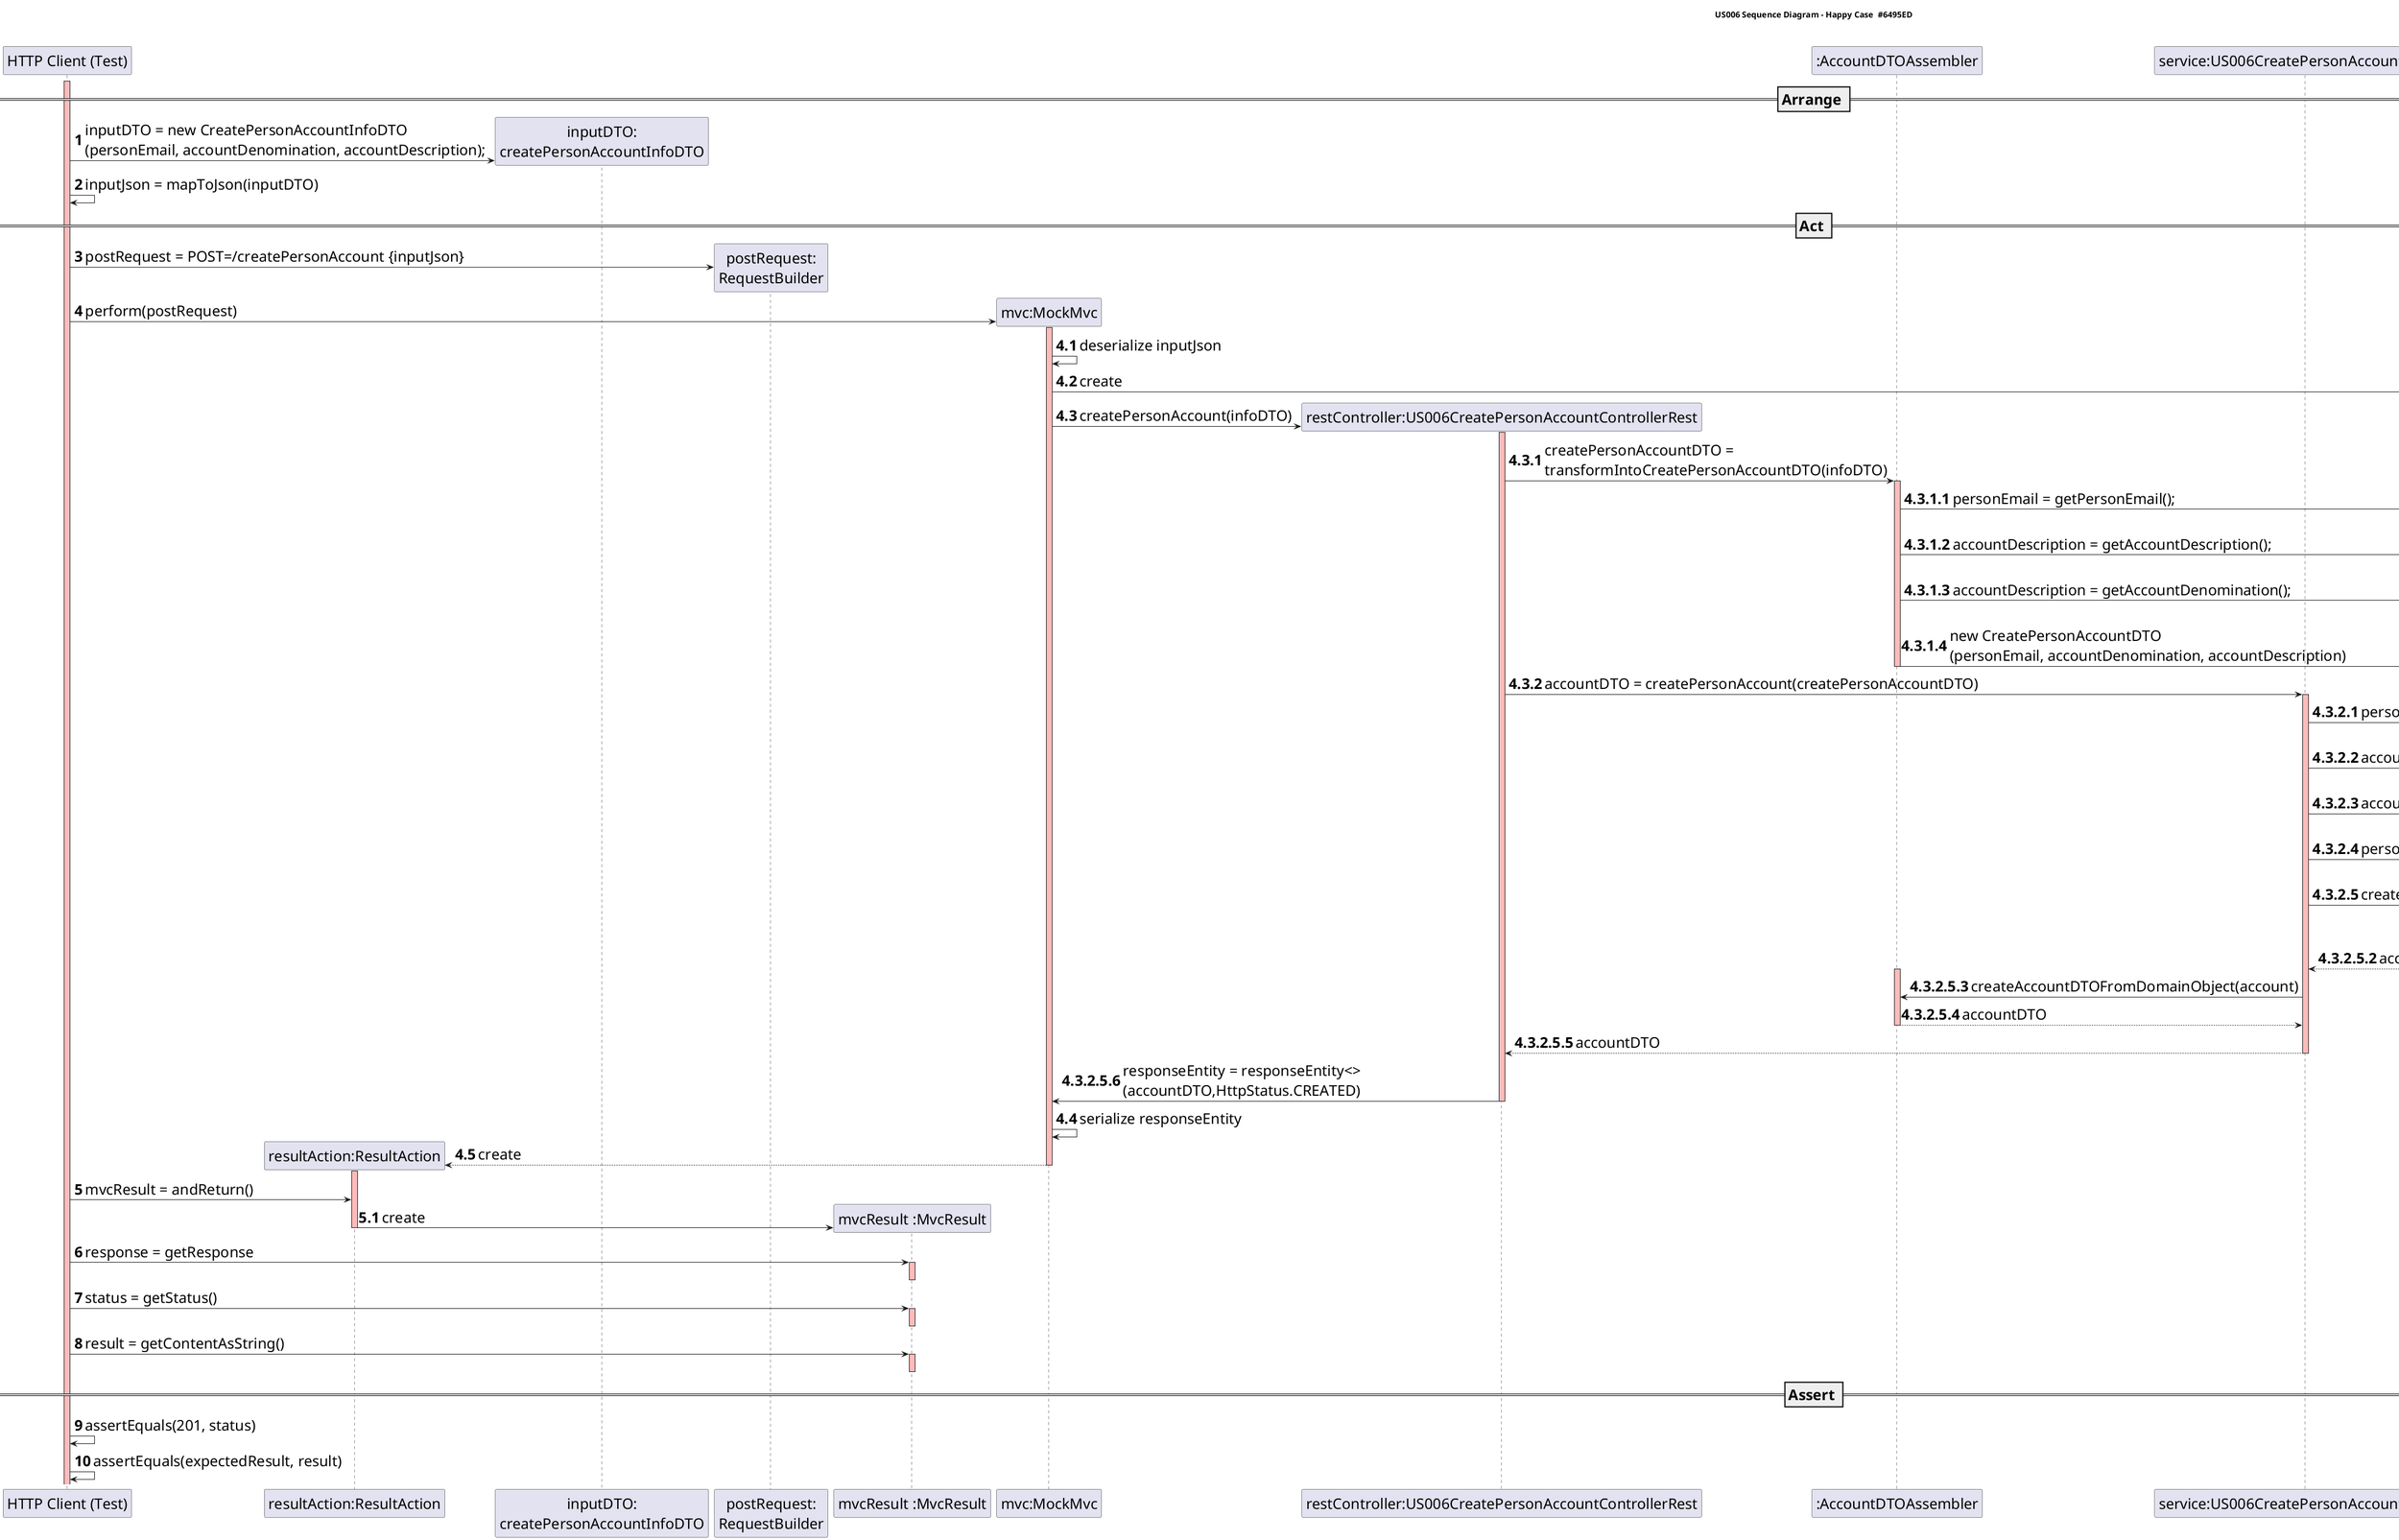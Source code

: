 @startuml
skinparam DefaultFontSize 25

title US006 Sequence Diagram - Happy Case  #6495ED

participant "HTTP Client (Test)"
participant "resultAction:ResultAction"
participant "inputDTO:\ncreatePersonAccountInfoDTO"
participant "postRequest:\nRequestBuilder"
participant "mvcResult :MvcResult"
participant "mvc:MockMvc"
participant "restController:US006CreatePersonAccountControllerRest"
participant ":AccountDTOAssembler"
participant "service:US006CreatePersonAccountService"
participant "infoDTO:CreatePersonAccountInfoDTO"

== Arrange ==
autonumber

create "inputDTO:\ncreatePersonAccountInfoDTO"
activate "HTTP Client (Test)" #FFBBBB
"HTTP Client (Test)" -> "inputDTO:\ncreatePersonAccountInfoDTO": inputDTO = new CreatePersonAccountInfoDTO\n(personEmail, accountDenomination, accountDescription);
"HTTP Client (Test)" -> "HTTP Client (Test)": inputJson = mapToJson(inputDTO)

== Act ==

create "postRequest:\nRequestBuilder"
"HTTP Client (Test)" -> "postRequest:\nRequestBuilder" : postRequest = POST=/createPersonAccount {inputJson}

create "mvc:MockMvc"
"HTTP Client (Test)" -> "mvc:MockMvc" : perform(postRequest)
activate "mvc:MockMvc"  #FFBBBB

autonumber 4.1
"mvc:MockMvc" -> "mvc:MockMvc" :  deserialize inputJson

create "infoDTO:CreatePersonAccountInfoDTO"
"mvc:MockMvc"->"infoDTO:CreatePersonAccountInfoDTO": create

create "restController:US006CreatePersonAccountControllerRest"
"mvc:MockMvc"-> "restController:US006CreatePersonAccountControllerRest": createPersonAccount(infoDTO)
activate "restController:US006CreatePersonAccountControllerRest" #FFBBBB

autonumber 4.3.1
"restController:US006CreatePersonAccountControllerRest"-> ":AccountDTOAssembler": createPersonAccountDTO =\ntransformIntoCreatePersonAccountDTO(infoDTO)
activate ":AccountDTOAssembler"  #FFBBBB

autonumber 4.3.1.1
":AccountDTOAssembler" -> "infoDTO:CreatePersonAccountInfoDTO" : personEmail = getPersonEmail();
activate "infoDTO:CreatePersonAccountInfoDTO"  #FFBBBB
deactivate "infoDTO:CreatePersonAccountInfoDTO"

":AccountDTOAssembler" -> "infoDTO:CreatePersonAccountInfoDTO" : accountDescription = getAccountDescription();
activate "infoDTO:CreatePersonAccountInfoDTO"  #FFBBBB
deactivate "infoDTO:CreatePersonAccountInfoDTO"

":AccountDTOAssembler" -> "infoDTO:CreatePersonAccountInfoDTO" : accountDescription = getAccountDenomination();
activate "infoDTO:CreatePersonAccountInfoDTO"  #FFBBBB
deactivate "infoDTO:CreatePersonAccountInfoDTO"

create "createPersonAccountDTO:CreatePersonAccountDTO"
":AccountDTOAssembler" -> "createPersonAccountDTO:CreatePersonAccountDTO": new CreatePersonAccountDTO\n(personEmail, accountDenomination, accountDescription)
deactivate ":AccountDTOAssembler"

autonumber 4.3.2
"restController:US006CreatePersonAccountControllerRest"->"service:US006CreatePersonAccountService": accountDTO = createPersonAccount(createPersonAccountDTO)
activate "service:US006CreatePersonAccountService" #FFBBBB

autonumber 4.3.2.1
"service:US006CreatePersonAccountService" -> "createPersonAccountDTO:CreatePersonAccountDTO" : personEmail = getPersonEmail()
activate "createPersonAccountDTO:CreatePersonAccountDTO"  #FFBBBB
deactivate "createPersonAccountDTO:CreatePersonAccountDTO"

"service:US006CreatePersonAccountService" -> "createPersonAccountDTO:CreatePersonAccountDTO" : accountDenomination= getAccountDenomination()
activate "createPersonAccountDTO:CreatePersonAccountDTO"  #FFBBBB
deactivate "createPersonAccountDTO:CreatePersonAccountDTO"

"service:US006CreatePersonAccountService" -> "createPersonAccountDTO:CreatePersonAccountDTO" : accountDescription = getAccountDescription()
activate "createPersonAccountDTO:CreatePersonAccountDTO"  #FFBBBB
deactivate "createPersonAccountDTO:CreatePersonAccountDTO"

"service:US006CreatePersonAccountService" -> "personRepo:PersonRepository" : personID = findPersonByEmail(personEmail)
activate "personRepo:PersonRepository" #FFBBBB
deactivate "personRepo:PersonRepository"

"service:US006CreatePersonAccountService" -> "accountRepo:AccountRepository" : createAccount(accountDenomination, accountDescription, personID)
activate "accountRepo:AccountRepository" #FFBBBB

autonumber 4.3.2.5.1
"accountRepo:AccountRepository" -> "accountRepo:AccountRepository" : add(account)

"accountRepo:AccountRepository" --> "service:US006CreatePersonAccountService" : account
deactivate "accountRepo:AccountRepository" #FFBBBB

activate  ":AccountDTOAssembler" #FFBBBB
"service:US006CreatePersonAccountService" -> ":AccountDTOAssembler": createAccountDTOFromDomainObject(account)

":AccountDTOAssembler" --> "service:US006CreatePersonAccountService" : accountDTO
deactivate ":AccountDTOAssembler"

"service:US006CreatePersonAccountService" --> "restController:US006CreatePersonAccountControllerRest" : accountDTO
deactivate "service:US006CreatePersonAccountService"

"restController:US006CreatePersonAccountControllerRest" -> "mvc:MockMvc": responseEntity = responseEntity<>\n(accountDTO,HttpStatus.CREATED)
deactivate "restController:US006CreatePersonAccountControllerRest"

autonumber 4.4
"mvc:MockMvc" -> "mvc:MockMvc" : serialize responseEntity
create "resultAction:ResultAction"
"resultAction:ResultAction" <-- "mvc:MockMvc" : create
activate "resultAction:ResultAction" #FFBBBB
deactivate "mvc:MockMvc"

autonumber 5
"HTTP Client (Test)" -> "resultAction:ResultAction" : mvcResult = andReturn()

create "mvcResult :MvcResult"
autonumber 5.1
"resultAction:ResultAction" -> "mvcResult :MvcResult" : create
deactivate "resultAction:ResultAction"

autonumber 6
"HTTP Client (Test)" -> "mvcResult :MvcResult" : response = getResponse
activate "mvcResult :MvcResult" #FFBBBB
deactivate "mvcResult :MvcResult"

"HTTP Client (Test)" -> "mvcResult :MvcResult" : status = getStatus()
activate "mvcResult :MvcResult" #FFBBBB
deactivate "mvcResult :MvcResult"

"HTTP Client (Test)" -> "mvcResult :MvcResult" : result = getContentAsString()
activate "mvcResult :MvcResult" #FFBBBB
deactivate "mvcResult :MvcResult"

== Assert ==

"HTTP Client (Test)" -> "HTTP Client (Test)" : assertEquals(201, status)
"HTTP Client (Test)" -> "HTTP Client (Test)" : assertEquals(expectedResult, result)

@enduml